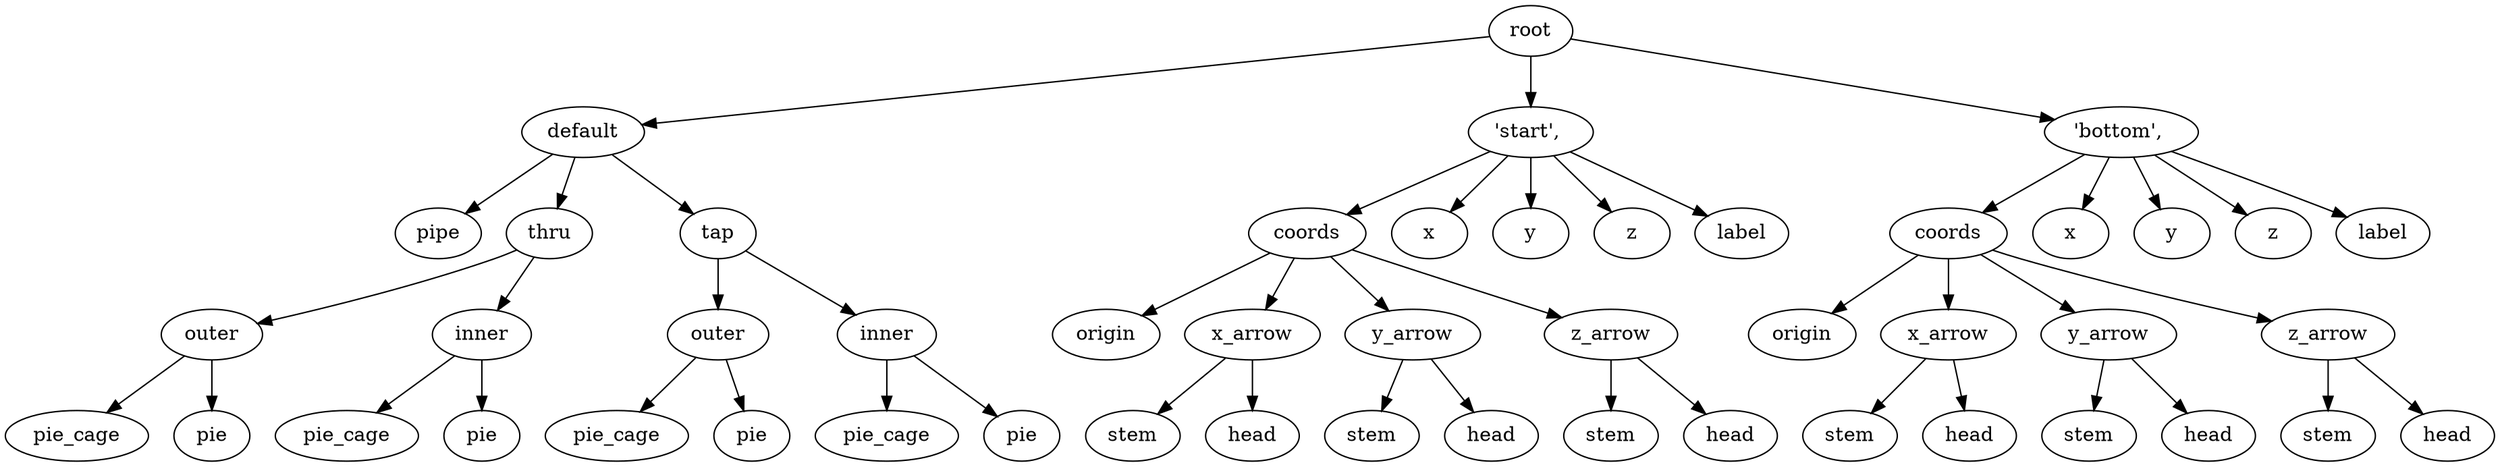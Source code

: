 digraph default {
    root_28 [label="root"];
    default_29 [label="default"];
    pipe_30 [label="pipe"];
    thru_31 [label="thru"];
    outer_32 [label="outer"];
    pie_cage_33 [label="pie_cage"];
    pie_34 [label="pie"];
    inner_35 [label="inner"];
    pie_cage_36 [label="pie_cage"];
    pie_37 [label="pie"];
    tap_38 [label="tap"];
    outer_39 [label="outer"];
    pie_cage_40 [label="pie_cage"];
    pie_41 [label="pie"];
    inner_42 [label="inner"];
    pie_cage_43 [label="pie_cage"];
    pie_44 [label="pie"];
    45 [label="'start',\ "];
    coords_46 [label="coords"];
    origin_47 [label="origin"];
    x_arrow_48 [label="x_arrow"];
    stem_49 [label="stem"];
    head_50 [label="head"];
    y_arrow_51 [label="y_arrow"];
    stem_52 [label="stem"];
    head_53 [label="head"];
    z_arrow_54 [label="z_arrow"];
    stem_55 [label="stem"];
    head_56 [label="head"];
    x_57 [label="x"];
    y_58 [label="y"];
    z_59 [label="z"];
    label_60 [label="label"];
    61 [label="'bottom',\ "];
    coords_62 [label="coords"];
    origin_63 [label="origin"];
    x_arrow_64 [label="x_arrow"];
    stem_65 [label="stem"];
    head_66 [label="head"];
    y_arrow_67 [label="y_arrow"];
    stem_68 [label="stem"];
    head_69 [label="head"];
    z_arrow_70 [label="z_arrow"];
    stem_71 [label="stem"];
    head_72 [label="head"];
    x_73 [label="x"];
    y_74 [label="y"];
    z_75 [label="z"];
    label_76 [label="label"];
    root_28 -> default_29;
    default_29 -> pipe_30;
    default_29 -> thru_31;
    thru_31 -> outer_32;
    outer_32 -> pie_cage_33;
    outer_32 -> pie_34;
    thru_31 -> inner_35;
    inner_35 -> pie_cage_36;
    inner_35 -> pie_37;
    default_29 -> tap_38;
    tap_38 -> outer_39;
    outer_39 -> pie_cage_40;
    outer_39 -> pie_41;
    tap_38 -> inner_42;
    inner_42 -> pie_cage_43;
    inner_42 -> pie_44;
    root_28 -> 45;
    45 -> coords_46;
    coords_46 -> origin_47;
    coords_46 -> x_arrow_48;
    x_arrow_48 -> stem_49;
    x_arrow_48 -> head_50;
    coords_46 -> y_arrow_51;
    y_arrow_51 -> stem_52;
    y_arrow_51 -> head_53;
    coords_46 -> z_arrow_54;
    z_arrow_54 -> stem_55;
    z_arrow_54 -> head_56;
    45 -> x_57;
    45 -> y_58;
    45 -> z_59;
    45 -> label_60;
    root_28 -> 61;
    61 -> coords_62;
    coords_62 -> origin_63;
    coords_62 -> x_arrow_64;
    x_arrow_64 -> stem_65;
    x_arrow_64 -> head_66;
    coords_62 -> y_arrow_67;
    y_arrow_67 -> stem_68;
    y_arrow_67 -> head_69;
    coords_62 -> z_arrow_70;
    z_arrow_70 -> stem_71;
    z_arrow_70 -> head_72;
    61 -> x_73;
    61 -> y_74;
    61 -> z_75;
    61 -> label_76;
}
